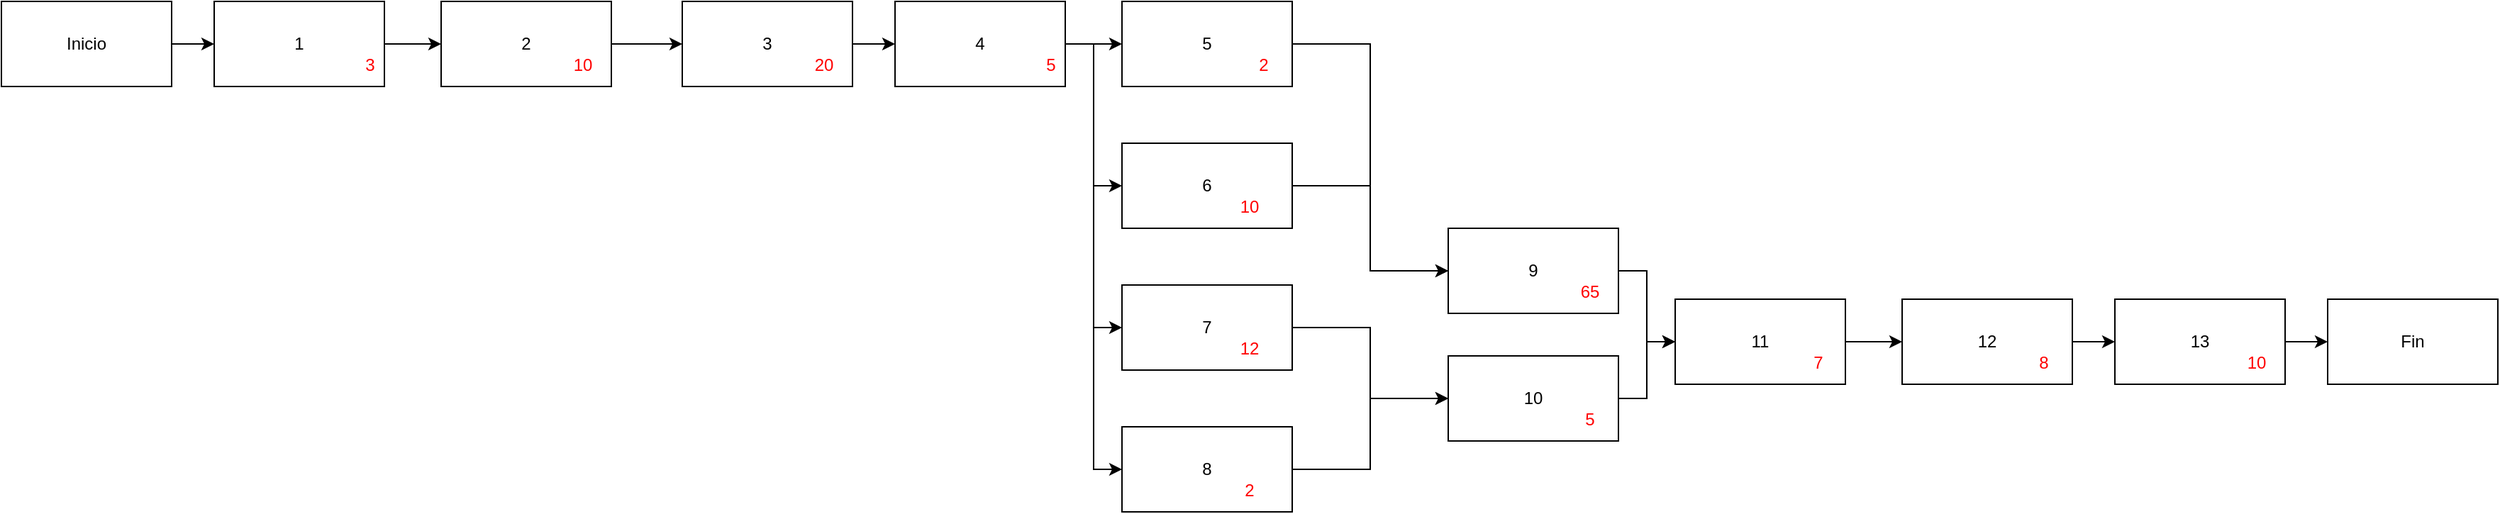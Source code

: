 <mxfile version="21.6.8" type="github">
  <diagram name="Página-1" id="mF152AyJMgmE0qKOhnqm">
    <mxGraphModel dx="1877" dy="534" grid="1" gridSize="10" guides="1" tooltips="1" connect="1" arrows="1" fold="1" page="1" pageScale="1" pageWidth="827" pageHeight="1169" math="0" shadow="0">
      <root>
        <mxCell id="0" />
        <mxCell id="1" parent="0" />
        <mxCell id="-RxZ6GUBWtGSDFI09wZj-4" value="" style="edgeStyle=orthogonalEdgeStyle;rounded=0;orthogonalLoop=1;jettySize=auto;html=1;" edge="1" parent="1" source="-RxZ6GUBWtGSDFI09wZj-1" target="-RxZ6GUBWtGSDFI09wZj-2">
          <mxGeometry relative="1" as="geometry" />
        </mxCell>
        <mxCell id="-RxZ6GUBWtGSDFI09wZj-1" value="1" style="rounded=0;whiteSpace=wrap;html=1;" vertex="1" parent="1">
          <mxGeometry x="80" y="120" width="120" height="60" as="geometry" />
        </mxCell>
        <mxCell id="-RxZ6GUBWtGSDFI09wZj-5" value="" style="edgeStyle=orthogonalEdgeStyle;rounded=0;orthogonalLoop=1;jettySize=auto;html=1;" edge="1" parent="1" source="-RxZ6GUBWtGSDFI09wZj-2" target="-RxZ6GUBWtGSDFI09wZj-3">
          <mxGeometry relative="1" as="geometry" />
        </mxCell>
        <mxCell id="-RxZ6GUBWtGSDFI09wZj-2" value="2" style="rounded=0;whiteSpace=wrap;html=1;" vertex="1" parent="1">
          <mxGeometry x="240" y="120" width="120" height="60" as="geometry" />
        </mxCell>
        <mxCell id="-RxZ6GUBWtGSDFI09wZj-7" value="" style="edgeStyle=orthogonalEdgeStyle;rounded=0;orthogonalLoop=1;jettySize=auto;html=1;" edge="1" parent="1" source="-RxZ6GUBWtGSDFI09wZj-3" target="-RxZ6GUBWtGSDFI09wZj-6">
          <mxGeometry relative="1" as="geometry" />
        </mxCell>
        <mxCell id="-RxZ6GUBWtGSDFI09wZj-3" value="3" style="rounded=0;whiteSpace=wrap;html=1;" vertex="1" parent="1">
          <mxGeometry x="410" y="120" width="120" height="60" as="geometry" />
        </mxCell>
        <mxCell id="-RxZ6GUBWtGSDFI09wZj-9" value="" style="edgeStyle=orthogonalEdgeStyle;rounded=0;orthogonalLoop=1;jettySize=auto;html=1;" edge="1" parent="1" source="-RxZ6GUBWtGSDFI09wZj-6" target="-RxZ6GUBWtGSDFI09wZj-8">
          <mxGeometry relative="1" as="geometry" />
        </mxCell>
        <mxCell id="-RxZ6GUBWtGSDFI09wZj-11" style="edgeStyle=orthogonalEdgeStyle;rounded=0;orthogonalLoop=1;jettySize=auto;html=1;entryX=0;entryY=0.5;entryDx=0;entryDy=0;" edge="1" parent="1" source="-RxZ6GUBWtGSDFI09wZj-6" target="-RxZ6GUBWtGSDFI09wZj-10">
          <mxGeometry relative="1" as="geometry" />
        </mxCell>
        <mxCell id="-RxZ6GUBWtGSDFI09wZj-13" style="edgeStyle=orthogonalEdgeStyle;rounded=0;orthogonalLoop=1;jettySize=auto;html=1;entryX=0;entryY=0.5;entryDx=0;entryDy=0;" edge="1" parent="1" source="-RxZ6GUBWtGSDFI09wZj-6" target="-RxZ6GUBWtGSDFI09wZj-12">
          <mxGeometry relative="1" as="geometry" />
        </mxCell>
        <mxCell id="-RxZ6GUBWtGSDFI09wZj-15" style="edgeStyle=orthogonalEdgeStyle;rounded=0;orthogonalLoop=1;jettySize=auto;html=1;entryX=0;entryY=0.5;entryDx=0;entryDy=0;" edge="1" parent="1" source="-RxZ6GUBWtGSDFI09wZj-6" target="-RxZ6GUBWtGSDFI09wZj-14">
          <mxGeometry relative="1" as="geometry" />
        </mxCell>
        <mxCell id="-RxZ6GUBWtGSDFI09wZj-6" value="4" style="rounded=0;whiteSpace=wrap;html=1;" vertex="1" parent="1">
          <mxGeometry x="560" y="120" width="120" height="60" as="geometry" />
        </mxCell>
        <mxCell id="-RxZ6GUBWtGSDFI09wZj-17" style="edgeStyle=orthogonalEdgeStyle;rounded=0;orthogonalLoop=1;jettySize=auto;html=1;entryX=0;entryY=0.5;entryDx=0;entryDy=0;" edge="1" parent="1" source="-RxZ6GUBWtGSDFI09wZj-8" target="-RxZ6GUBWtGSDFI09wZj-16">
          <mxGeometry relative="1" as="geometry" />
        </mxCell>
        <mxCell id="-RxZ6GUBWtGSDFI09wZj-8" value="5" style="rounded=0;whiteSpace=wrap;html=1;" vertex="1" parent="1">
          <mxGeometry x="720" y="120" width="120" height="60" as="geometry" />
        </mxCell>
        <mxCell id="-RxZ6GUBWtGSDFI09wZj-19" style="edgeStyle=orthogonalEdgeStyle;rounded=0;orthogonalLoop=1;jettySize=auto;html=1;entryX=0;entryY=0.5;entryDx=0;entryDy=0;" edge="1" parent="1" source="-RxZ6GUBWtGSDFI09wZj-10" target="-RxZ6GUBWtGSDFI09wZj-16">
          <mxGeometry relative="1" as="geometry" />
        </mxCell>
        <mxCell id="-RxZ6GUBWtGSDFI09wZj-10" value="6" style="rounded=0;whiteSpace=wrap;html=1;" vertex="1" parent="1">
          <mxGeometry x="720" y="220" width="120" height="60" as="geometry" />
        </mxCell>
        <mxCell id="-RxZ6GUBWtGSDFI09wZj-21" style="edgeStyle=orthogonalEdgeStyle;rounded=0;orthogonalLoop=1;jettySize=auto;html=1;entryX=0;entryY=0.5;entryDx=0;entryDy=0;" edge="1" parent="1" source="-RxZ6GUBWtGSDFI09wZj-12" target="-RxZ6GUBWtGSDFI09wZj-20">
          <mxGeometry relative="1" as="geometry" />
        </mxCell>
        <mxCell id="-RxZ6GUBWtGSDFI09wZj-12" value="7" style="rounded=0;whiteSpace=wrap;html=1;" vertex="1" parent="1">
          <mxGeometry x="720" y="320" width="120" height="60" as="geometry" />
        </mxCell>
        <mxCell id="-RxZ6GUBWtGSDFI09wZj-22" style="edgeStyle=orthogonalEdgeStyle;rounded=0;orthogonalLoop=1;jettySize=auto;html=1;entryX=0;entryY=0.5;entryDx=0;entryDy=0;" edge="1" parent="1" source="-RxZ6GUBWtGSDFI09wZj-14" target="-RxZ6GUBWtGSDFI09wZj-20">
          <mxGeometry relative="1" as="geometry" />
        </mxCell>
        <mxCell id="-RxZ6GUBWtGSDFI09wZj-14" value="8" style="rounded=0;whiteSpace=wrap;html=1;" vertex="1" parent="1">
          <mxGeometry x="720" y="420" width="120" height="60" as="geometry" />
        </mxCell>
        <mxCell id="-RxZ6GUBWtGSDFI09wZj-24" style="edgeStyle=orthogonalEdgeStyle;rounded=0;orthogonalLoop=1;jettySize=auto;html=1;entryX=0;entryY=0.5;entryDx=0;entryDy=0;" edge="1" parent="1" source="-RxZ6GUBWtGSDFI09wZj-16" target="-RxZ6GUBWtGSDFI09wZj-23">
          <mxGeometry relative="1" as="geometry" />
        </mxCell>
        <mxCell id="-RxZ6GUBWtGSDFI09wZj-16" value="9" style="rounded=0;whiteSpace=wrap;html=1;" vertex="1" parent="1">
          <mxGeometry x="950" y="280" width="120" height="60" as="geometry" />
        </mxCell>
        <mxCell id="-RxZ6GUBWtGSDFI09wZj-25" style="edgeStyle=orthogonalEdgeStyle;rounded=0;orthogonalLoop=1;jettySize=auto;html=1;entryX=0;entryY=0.5;entryDx=0;entryDy=0;" edge="1" parent="1" source="-RxZ6GUBWtGSDFI09wZj-20" target="-RxZ6GUBWtGSDFI09wZj-23">
          <mxGeometry relative="1" as="geometry" />
        </mxCell>
        <mxCell id="-RxZ6GUBWtGSDFI09wZj-20" value="10" style="rounded=0;whiteSpace=wrap;html=1;" vertex="1" parent="1">
          <mxGeometry x="950" y="370" width="120" height="60" as="geometry" />
        </mxCell>
        <mxCell id="-RxZ6GUBWtGSDFI09wZj-27" value="" style="edgeStyle=orthogonalEdgeStyle;rounded=0;orthogonalLoop=1;jettySize=auto;html=1;" edge="1" parent="1" source="-RxZ6GUBWtGSDFI09wZj-23" target="-RxZ6GUBWtGSDFI09wZj-26">
          <mxGeometry relative="1" as="geometry" />
        </mxCell>
        <mxCell id="-RxZ6GUBWtGSDFI09wZj-23" value="11" style="rounded=0;whiteSpace=wrap;html=1;" vertex="1" parent="1">
          <mxGeometry x="1110" y="330" width="120" height="60" as="geometry" />
        </mxCell>
        <mxCell id="-RxZ6GUBWtGSDFI09wZj-29" value="" style="edgeStyle=orthogonalEdgeStyle;rounded=0;orthogonalLoop=1;jettySize=auto;html=1;" edge="1" parent="1" source="-RxZ6GUBWtGSDFI09wZj-26" target="-RxZ6GUBWtGSDFI09wZj-28">
          <mxGeometry relative="1" as="geometry" />
        </mxCell>
        <mxCell id="-RxZ6GUBWtGSDFI09wZj-26" value="12" style="rounded=0;whiteSpace=wrap;html=1;" vertex="1" parent="1">
          <mxGeometry x="1270" y="330" width="120" height="60" as="geometry" />
        </mxCell>
        <mxCell id="-RxZ6GUBWtGSDFI09wZj-31" value="" style="edgeStyle=orthogonalEdgeStyle;rounded=0;orthogonalLoop=1;jettySize=auto;html=1;" edge="1" parent="1" source="-RxZ6GUBWtGSDFI09wZj-28" target="-RxZ6GUBWtGSDFI09wZj-30">
          <mxGeometry relative="1" as="geometry" />
        </mxCell>
        <mxCell id="-RxZ6GUBWtGSDFI09wZj-28" value="13" style="rounded=0;whiteSpace=wrap;html=1;" vertex="1" parent="1">
          <mxGeometry x="1420" y="330" width="120" height="60" as="geometry" />
        </mxCell>
        <mxCell id="-RxZ6GUBWtGSDFI09wZj-30" value="Fin" style="rounded=0;whiteSpace=wrap;html=1;" vertex="1" parent="1">
          <mxGeometry x="1570" y="330" width="120" height="60" as="geometry" />
        </mxCell>
        <mxCell id="-RxZ6GUBWtGSDFI09wZj-34" value="" style="edgeStyle=orthogonalEdgeStyle;rounded=0;orthogonalLoop=1;jettySize=auto;html=1;" edge="1" parent="1" source="-RxZ6GUBWtGSDFI09wZj-32" target="-RxZ6GUBWtGSDFI09wZj-1">
          <mxGeometry relative="1" as="geometry" />
        </mxCell>
        <mxCell id="-RxZ6GUBWtGSDFI09wZj-32" value="Inicio" style="rounded=0;whiteSpace=wrap;html=1;" vertex="1" parent="1">
          <mxGeometry x="-70" y="120" width="120" height="60" as="geometry" />
        </mxCell>
        <mxCell id="-RxZ6GUBWtGSDFI09wZj-35" value="&lt;font color=&quot;#ff0000&quot;&gt;3&lt;/font&gt;" style="text;html=1;strokeColor=none;fillColor=none;align=center;verticalAlign=middle;whiteSpace=wrap;rounded=0;" vertex="1" parent="1">
          <mxGeometry x="160" y="150" width="60" height="30" as="geometry" />
        </mxCell>
        <mxCell id="-RxZ6GUBWtGSDFI09wZj-37" value="&lt;font color=&quot;#ff0000&quot;&gt;10&lt;/font&gt;" style="text;html=1;strokeColor=none;fillColor=none;align=center;verticalAlign=middle;whiteSpace=wrap;rounded=0;" vertex="1" parent="1">
          <mxGeometry x="310" y="150" width="60" height="30" as="geometry" />
        </mxCell>
        <mxCell id="-RxZ6GUBWtGSDFI09wZj-38" value="&lt;font color=&quot;#ff0000&quot;&gt;20&lt;/font&gt;" style="text;html=1;strokeColor=none;fillColor=none;align=center;verticalAlign=middle;whiteSpace=wrap;rounded=0;" vertex="1" parent="1">
          <mxGeometry x="480" y="150" width="60" height="30" as="geometry" />
        </mxCell>
        <mxCell id="-RxZ6GUBWtGSDFI09wZj-39" value="&lt;font color=&quot;#ff0000&quot;&gt;5&lt;/font&gt;" style="text;html=1;strokeColor=none;fillColor=none;align=center;verticalAlign=middle;whiteSpace=wrap;rounded=0;" vertex="1" parent="1">
          <mxGeometry x="640" y="150" width="60" height="30" as="geometry" />
        </mxCell>
        <mxCell id="-RxZ6GUBWtGSDFI09wZj-40" value="&lt;font color=&quot;#ff0000&quot;&gt;2&lt;/font&gt;" style="text;html=1;strokeColor=none;fillColor=none;align=center;verticalAlign=middle;whiteSpace=wrap;rounded=0;" vertex="1" parent="1">
          <mxGeometry x="790" y="150" width="60" height="30" as="geometry" />
        </mxCell>
        <mxCell id="-RxZ6GUBWtGSDFI09wZj-41" value="&lt;font color=&quot;#ff0000&quot;&gt;10&lt;/font&gt;" style="text;html=1;strokeColor=none;fillColor=none;align=center;verticalAlign=middle;whiteSpace=wrap;rounded=0;" vertex="1" parent="1">
          <mxGeometry x="780" y="250" width="60" height="30" as="geometry" />
        </mxCell>
        <mxCell id="-RxZ6GUBWtGSDFI09wZj-42" value="&lt;font color=&quot;#ff0000&quot;&gt;12&lt;/font&gt;" style="text;html=1;strokeColor=none;fillColor=none;align=center;verticalAlign=middle;whiteSpace=wrap;rounded=0;" vertex="1" parent="1">
          <mxGeometry x="780" y="350" width="60" height="30" as="geometry" />
        </mxCell>
        <mxCell id="-RxZ6GUBWtGSDFI09wZj-43" value="&lt;font color=&quot;#ff0000&quot;&gt;2&lt;/font&gt;" style="text;html=1;strokeColor=none;fillColor=none;align=center;verticalAlign=middle;whiteSpace=wrap;rounded=0;" vertex="1" parent="1">
          <mxGeometry x="780" y="450" width="60" height="30" as="geometry" />
        </mxCell>
        <mxCell id="-RxZ6GUBWtGSDFI09wZj-44" value="&lt;font color=&quot;#ff0000&quot;&gt;65&lt;/font&gt;" style="text;html=1;strokeColor=none;fillColor=none;align=center;verticalAlign=middle;whiteSpace=wrap;rounded=0;" vertex="1" parent="1">
          <mxGeometry x="1020" y="310" width="60" height="30" as="geometry" />
        </mxCell>
        <mxCell id="-RxZ6GUBWtGSDFI09wZj-45" value="&lt;font color=&quot;#ff0000&quot;&gt;5&lt;/font&gt;" style="text;html=1;strokeColor=none;fillColor=none;align=center;verticalAlign=middle;whiteSpace=wrap;rounded=0;" vertex="1" parent="1">
          <mxGeometry x="1020" y="400" width="60" height="30" as="geometry" />
        </mxCell>
        <mxCell id="-RxZ6GUBWtGSDFI09wZj-46" value="&lt;font color=&quot;#ff0000&quot;&gt;7&lt;/font&gt;" style="text;html=1;strokeColor=none;fillColor=none;align=center;verticalAlign=middle;whiteSpace=wrap;rounded=0;" vertex="1" parent="1">
          <mxGeometry x="1181" y="360" width="60" height="30" as="geometry" />
        </mxCell>
        <mxCell id="-RxZ6GUBWtGSDFI09wZj-47" value="&lt;font color=&quot;#ff0000&quot;&gt;8&lt;/font&gt;" style="text;html=1;strokeColor=none;fillColor=none;align=center;verticalAlign=middle;whiteSpace=wrap;rounded=0;" vertex="1" parent="1">
          <mxGeometry x="1340" y="360" width="60" height="30" as="geometry" />
        </mxCell>
        <mxCell id="-RxZ6GUBWtGSDFI09wZj-48" value="&lt;font color=&quot;#ff0000&quot;&gt;10&lt;/font&gt;" style="text;html=1;strokeColor=none;fillColor=none;align=center;verticalAlign=middle;whiteSpace=wrap;rounded=0;" vertex="1" parent="1">
          <mxGeometry x="1490" y="360" width="60" height="30" as="geometry" />
        </mxCell>
      </root>
    </mxGraphModel>
  </diagram>
</mxfile>
